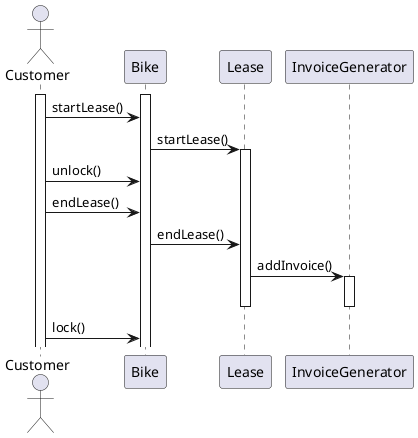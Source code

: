@startuml
actor Customer
activate Customer
activate Bike
Customer -> Bike: startLease()
Bike -> Lease : startLease()
activate Lease
Customer -> Bike: unlock()
Customer -> Bike: endLease()
Bike -> Lease : endLease()
Lease -> InvoiceGenerator : addInvoice()
activate InvoiceGenerator
deactivate InvoiceGenerator
deactivate Lease
Customer -> Bike: lock()
@enduml

